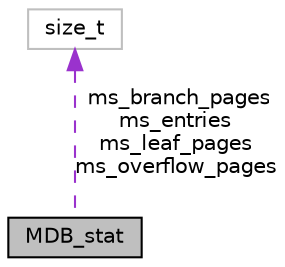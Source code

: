 digraph "MDB_stat"
{
  edge [fontname="Helvetica",fontsize="10",labelfontname="Helvetica",labelfontsize="10"];
  node [fontname="Helvetica",fontsize="10",shape=record];
  Node1 [label="MDB_stat",height=0.2,width=0.4,color="black", fillcolor="grey75", style="filled", fontcolor="black"];
  Node2 -> Node1 [dir="back",color="darkorchid3",fontsize="10",style="dashed",label=" ms_branch_pages\nms_entries\nms_leaf_pages\nms_overflow_pages" ];
  Node2 [label="size_t",height=0.2,width=0.4,color="grey75", fillcolor="white", style="filled"];
}
